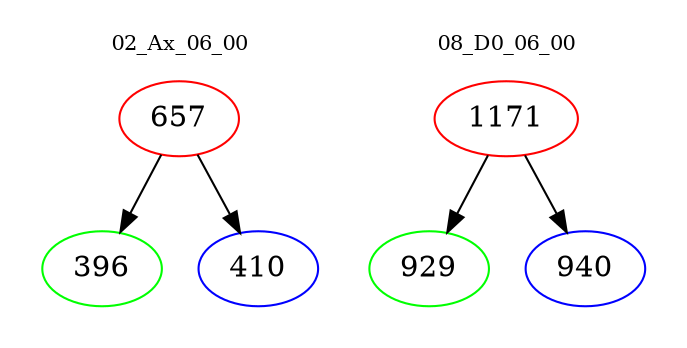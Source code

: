 digraph{
subgraph cluster_0 {
color = white
label = "02_Ax_06_00";
fontsize=10;
T0_657 [label="657", color="red"]
T0_657 -> T0_396 [color="black"]
T0_396 [label="396", color="green"]
T0_657 -> T0_410 [color="black"]
T0_410 [label="410", color="blue"]
}
subgraph cluster_1 {
color = white
label = "08_D0_06_00";
fontsize=10;
T1_1171 [label="1171", color="red"]
T1_1171 -> T1_929 [color="black"]
T1_929 [label="929", color="green"]
T1_1171 -> T1_940 [color="black"]
T1_940 [label="940", color="blue"]
}
}

